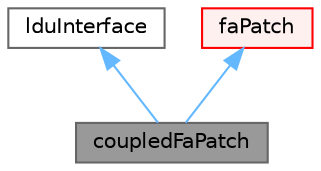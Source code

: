 digraph "coupledFaPatch"
{
 // LATEX_PDF_SIZE
  bgcolor="transparent";
  edge [fontname=Helvetica,fontsize=10,labelfontname=Helvetica,labelfontsize=10];
  node [fontname=Helvetica,fontsize=10,shape=box,height=0.2,width=0.4];
  Node1 [id="Node000001",label="coupledFaPatch",height=0.2,width=0.4,color="gray40", fillcolor="grey60", style="filled", fontcolor="black",tooltip="coupledFaPatch is an abstract base class for patches that couple regions of the computational domain ..."];
  Node2 -> Node1 [id="edge1_Node000001_Node000002",dir="back",color="steelblue1",style="solid",tooltip=" "];
  Node2 [id="Node000002",label="lduInterface",height=0.2,width=0.4,color="gray40", fillcolor="white", style="filled",URL="$classFoam_1_1lduInterface.html",tooltip="An abstract base class for implicitly-coupled interfaces e.g. processor and cyclic patches."];
  Node3 -> Node1 [id="edge2_Node000001_Node000003",dir="back",color="steelblue1",style="solid",tooltip=" "];
  Node3 [id="Node000003",label="faPatch",height=0.2,width=0.4,color="red", fillcolor="#FFF0F0", style="filled",URL="$classFoam_1_1faPatch.html",tooltip="Finite area patch class. Used for 2-D non-Euclidian finite area method."];
}
